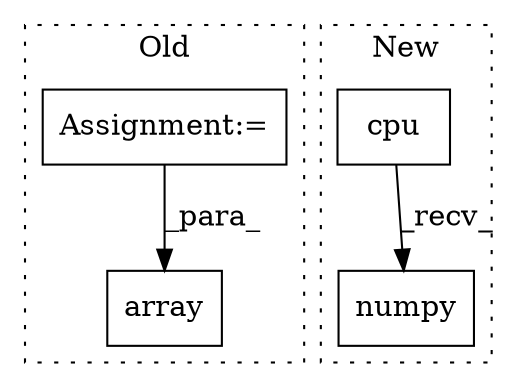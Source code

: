 digraph G {
subgraph cluster0 {
1 [label="array" a="32" s="990,1012" l="6,1" shape="box"];
4 [label="Assignment:=" a="7" s="757" l="1" shape="box"];
label = "Old";
style="dotted";
}
subgraph cluster1 {
2 [label="numpy" a="32" s="960" l="7" shape="box"];
3 [label="cpu" a="32" s="954" l="5" shape="box"];
label = "New";
style="dotted";
}
3 -> 2 [label="_recv_"];
4 -> 1 [label="_para_"];
}